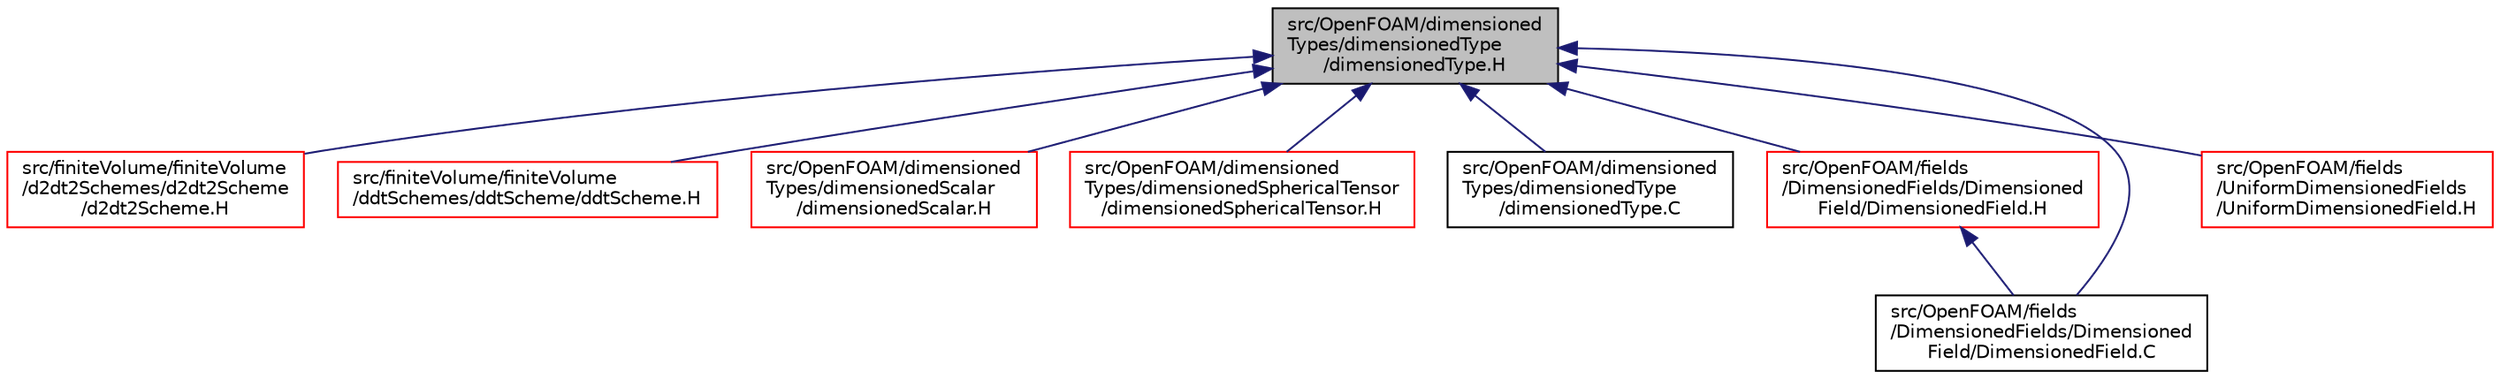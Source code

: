 digraph "src/OpenFOAM/dimensionedTypes/dimensionedType/dimensionedType.H"
{
  bgcolor="transparent";
  edge [fontname="Helvetica",fontsize="10",labelfontname="Helvetica",labelfontsize="10"];
  node [fontname="Helvetica",fontsize="10",shape=record];
  Node120 [label="src/OpenFOAM/dimensioned\lTypes/dimensionedType\l/dimensionedType.H",height=0.2,width=0.4,color="black", fillcolor="grey75", style="filled", fontcolor="black"];
  Node120 -> Node121 [dir="back",color="midnightblue",fontsize="10",style="solid",fontname="Helvetica"];
  Node121 [label="src/finiteVolume/finiteVolume\l/d2dt2Schemes/d2dt2Scheme\l/d2dt2Scheme.H",height=0.2,width=0.4,color="red",URL="$a02960.html"];
  Node120 -> Node131 [dir="back",color="midnightblue",fontsize="10",style="solid",fontname="Helvetica"];
  Node131 [label="src/finiteVolume/finiteVolume\l/ddtSchemes/ddtScheme/ddtScheme.H",height=0.2,width=0.4,color="red",URL="$a03023.html"];
  Node120 -> Node171 [dir="back",color="midnightblue",fontsize="10",style="solid",fontname="Helvetica"];
  Node171 [label="src/OpenFOAM/dimensioned\lTypes/dimensionedScalar\l/dimensionedScalar.H",height=0.2,width=0.4,color="red",URL="$a10061.html"];
  Node120 -> Node2294 [dir="back",color="midnightblue",fontsize="10",style="solid",fontname="Helvetica"];
  Node2294 [label="src/OpenFOAM/dimensioned\lTypes/dimensionedSphericalTensor\l/dimensionedSphericalTensor.H",height=0.2,width=0.4,color="red",URL="$a10070.html"];
  Node120 -> Node2296 [dir="back",color="midnightblue",fontsize="10",style="solid",fontname="Helvetica"];
  Node2296 [label="src/OpenFOAM/dimensioned\lTypes/dimensionedType\l/dimensionedType.C",height=0.2,width=0.4,color="black",URL="$a10085.html"];
  Node120 -> Node2297 [dir="back",color="midnightblue",fontsize="10",style="solid",fontname="Helvetica"];
  Node2297 [label="src/OpenFOAM/fields\l/DimensionedFields/Dimensioned\lField/DimensionedField.H",height=0.2,width=0.4,color="red",URL="$a10124.html"];
  Node2297 -> Node2814 [dir="back",color="midnightblue",fontsize="10",style="solid",fontname="Helvetica"];
  Node2814 [label="src/OpenFOAM/fields\l/DimensionedFields/Dimensioned\lField/DimensionedField.C",height=0.2,width=0.4,color="black",URL="$a10121.html"];
  Node120 -> Node2814 [dir="back",color="midnightblue",fontsize="10",style="solid",fontname="Helvetica"];
  Node120 -> Node2945 [dir="back",color="midnightblue",fontsize="10",style="solid",fontname="Helvetica"];
  Node2945 [label="src/OpenFOAM/fields\l/UniformDimensionedFields\l/UniformDimensionedField.H",height=0.2,width=0.4,color="red",URL="$a10895.html"];
}
